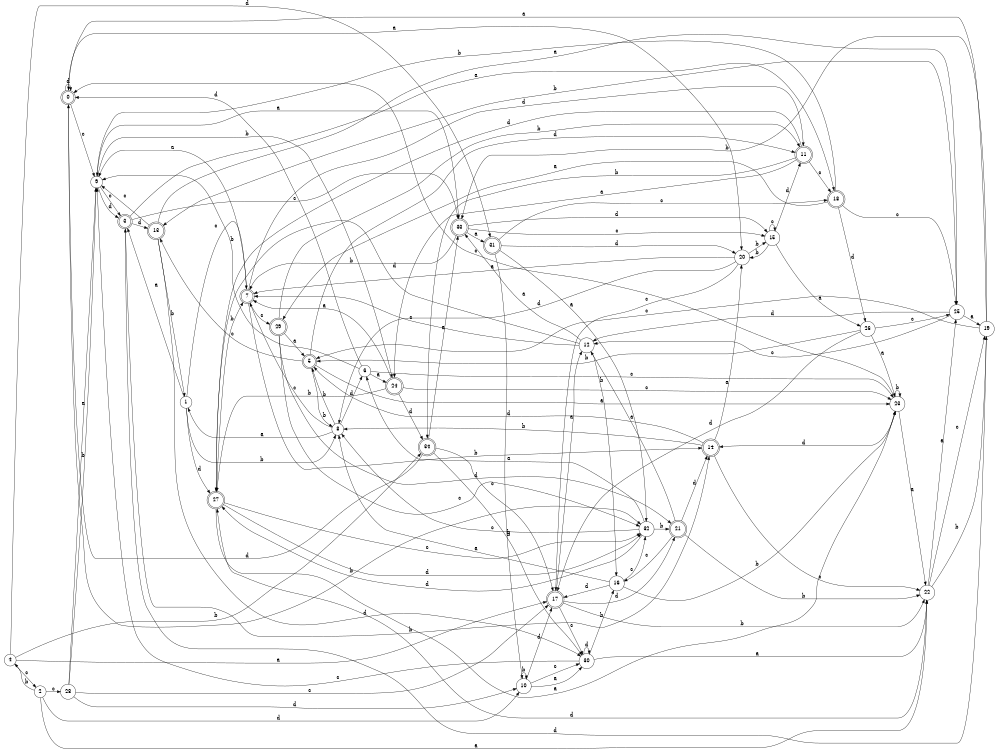 digraph n28_9 {
__start0 [label="" shape="none"];

rankdir=LR;
size="8,5";

s0 [style="rounded,filled", color="black", fillcolor="white" shape="doublecircle", label="0"];
s1 [style="filled", color="black", fillcolor="white" shape="circle", label="1"];
s2 [style="filled", color="black", fillcolor="white" shape="circle", label="2"];
s3 [style="rounded,filled", color="black", fillcolor="white" shape="doublecircle", label="3"];
s4 [style="filled", color="black", fillcolor="white" shape="circle", label="4"];
s5 [style="rounded,filled", color="black", fillcolor="white" shape="doublecircle", label="5"];
s6 [style="filled", color="black", fillcolor="white" shape="circle", label="6"];
s7 [style="rounded,filled", color="black", fillcolor="white" shape="doublecircle", label="7"];
s8 [style="filled", color="black", fillcolor="white" shape="circle", label="8"];
s9 [style="filled", color="black", fillcolor="white" shape="circle", label="9"];
s10 [style="filled", color="black", fillcolor="white" shape="circle", label="10"];
s11 [style="rounded,filled", color="black", fillcolor="white" shape="doublecircle", label="11"];
s12 [style="filled", color="black", fillcolor="white" shape="circle", label="12"];
s13 [style="rounded,filled", color="black", fillcolor="white" shape="doublecircle", label="13"];
s14 [style="rounded,filled", color="black", fillcolor="white" shape="doublecircle", label="14"];
s15 [style="filled", color="black", fillcolor="white" shape="circle", label="15"];
s16 [style="filled", color="black", fillcolor="white" shape="circle", label="16"];
s17 [style="rounded,filled", color="black", fillcolor="white" shape="doublecircle", label="17"];
s18 [style="rounded,filled", color="black", fillcolor="white" shape="doublecircle", label="18"];
s19 [style="filled", color="black", fillcolor="white" shape="circle", label="19"];
s20 [style="filled", color="black", fillcolor="white" shape="circle", label="20"];
s21 [style="rounded,filled", color="black", fillcolor="white" shape="doublecircle", label="21"];
s22 [style="filled", color="black", fillcolor="white" shape="circle", label="22"];
s23 [style="filled", color="black", fillcolor="white" shape="circle", label="23"];
s24 [style="rounded,filled", color="black", fillcolor="white" shape="doublecircle", label="24"];
s25 [style="filled", color="black", fillcolor="white" shape="circle", label="25"];
s26 [style="filled", color="black", fillcolor="white" shape="circle", label="26"];
s27 [style="rounded,filled", color="black", fillcolor="white" shape="doublecircle", label="27"];
s28 [style="filled", color="black", fillcolor="white" shape="circle", label="28"];
s29 [style="rounded,filled", color="black", fillcolor="white" shape="doublecircle", label="29"];
s30 [style="filled", color="black", fillcolor="white" shape="circle", label="30"];
s31 [style="rounded,filled", color="black", fillcolor="white" shape="doublecircle", label="31"];
s32 [style="filled", color="black", fillcolor="white" shape="circle", label="32"];
s33 [style="rounded,filled", color="black", fillcolor="white" shape="doublecircle", label="33"];
s34 [style="rounded,filled", color="black", fillcolor="white" shape="doublecircle", label="34"];
s0 -> s20 [label="a"];
s0 -> s32 [label="b"];
s0 -> s9 [label="c"];
s0 -> s0 [label="d"];
s1 -> s3 [label="a"];
s1 -> s8 [label="b"];
s1 -> s7 [label="c"];
s1 -> s27 [label="d"];
s2 -> s22 [label="a"];
s2 -> s4 [label="b"];
s2 -> s28 [label="c"];
s2 -> s10 [label="d"];
s3 -> s18 [label="a"];
s3 -> s14 [label="b"];
s3 -> s33 [label="c"];
s3 -> s13 [label="d"];
s4 -> s17 [label="a"];
s4 -> s34 [label="b"];
s4 -> s2 [label="c"];
s4 -> s31 [label="d"];
s5 -> s23 [label="a"];
s5 -> s8 [label="b"];
s5 -> s13 [label="c"];
s5 -> s11 [label="d"];
s6 -> s24 [label="a"];
s6 -> s9 [label="b"];
s6 -> s23 [label="c"];
s6 -> s0 [label="d"];
s7 -> s9 [label="a"];
s7 -> s14 [label="b"];
s7 -> s29 [label="c"];
s7 -> s11 [label="d"];
s8 -> s1 [label="a"];
s8 -> s5 [label="b"];
s8 -> s7 [label="c"];
s8 -> s6 [label="d"];
s9 -> s33 [label="a"];
s9 -> s24 [label="b"];
s9 -> s3 [label="c"];
s9 -> s3 [label="d"];
s10 -> s30 [label="a"];
s10 -> s10 [label="b"];
s10 -> s30 [label="c"];
s10 -> s17 [label="d"];
s11 -> s24 [label="a"];
s11 -> s34 [label="b"];
s11 -> s18 [label="c"];
s11 -> s27 [label="d"];
s12 -> s33 [label="a"];
s12 -> s16 [label="b"];
s12 -> s7 [label="c"];
s12 -> s27 [label="d"];
s13 -> s25 [label="a"];
s13 -> s1 [label="b"];
s13 -> s9 [label="c"];
s13 -> s30 [label="d"];
s14 -> s20 [label="a"];
s14 -> s8 [label="b"];
s14 -> s22 [label="c"];
s14 -> s5 [label="d"];
s15 -> s26 [label="a"];
s15 -> s20 [label="b"];
s15 -> s15 [label="c"];
s15 -> s11 [label="d"];
s16 -> s8 [label="a"];
s16 -> s23 [label="b"];
s16 -> s32 [label="c"];
s16 -> s17 [label="d"];
s17 -> s12 [label="a"];
s17 -> s22 [label="b"];
s17 -> s30 [label="c"];
s17 -> s21 [label="d"];
s18 -> s29 [label="a"];
s18 -> s9 [label="b"];
s18 -> s25 [label="c"];
s18 -> s26 [label="d"];
s19 -> s0 [label="a"];
s19 -> s33 [label="b"];
s19 -> s5 [label="c"];
s19 -> s3 [label="d"];
s20 -> s7 [label="a"];
s20 -> s15 [label="b"];
s20 -> s17 [label="c"];
s20 -> s8 [label="d"];
s21 -> s12 [label="a"];
s21 -> s22 [label="b"];
s21 -> s16 [label="c"];
s21 -> s14 [label="d"];
s22 -> s25 [label="a"];
s22 -> s19 [label="b"];
s22 -> s19 [label="c"];
s22 -> s27 [label="d"];
s23 -> s22 [label="a"];
s23 -> s23 [label="b"];
s23 -> s0 [label="c"];
s23 -> s14 [label="d"];
s24 -> s7 [label="a"];
s24 -> s27 [label="b"];
s24 -> s23 [label="c"];
s24 -> s34 [label="d"];
s25 -> s19 [label="a"];
s25 -> s13 [label="b"];
s25 -> s12 [label="c"];
s25 -> s12 [label="d"];
s26 -> s23 [label="a"];
s26 -> s5 [label="b"];
s26 -> s25 [label="c"];
s26 -> s17 [label="d"];
s27 -> s23 [label="a"];
s27 -> s7 [label="b"];
s27 -> s32 [label="c"];
s27 -> s32 [label="d"];
s28 -> s9 [label="a"];
s28 -> s9 [label="b"];
s28 -> s17 [label="c"];
s28 -> s10 [label="d"];
s29 -> s5 [label="a"];
s29 -> s11 [label="b"];
s29 -> s32 [label="c"];
s29 -> s21 [label="d"];
s30 -> s22 [label="a"];
s30 -> s16 [label="b"];
s30 -> s9 [label="c"];
s30 -> s30 [label="d"];
s31 -> s32 [label="a"];
s31 -> s10 [label="b"];
s31 -> s18 [label="c"];
s31 -> s20 [label="d"];
s32 -> s6 [label="a"];
s32 -> s21 [label="b"];
s32 -> s8 [label="c"];
s32 -> s27 [label="d"];
s33 -> s31 [label="a"];
s33 -> s7 [label="b"];
s33 -> s15 [label="c"];
s33 -> s15 [label="d"];
s34 -> s33 [label="a"];
s34 -> s30 [label="b"];
s34 -> s17 [label="c"];
s34 -> s0 [label="d"];

}
